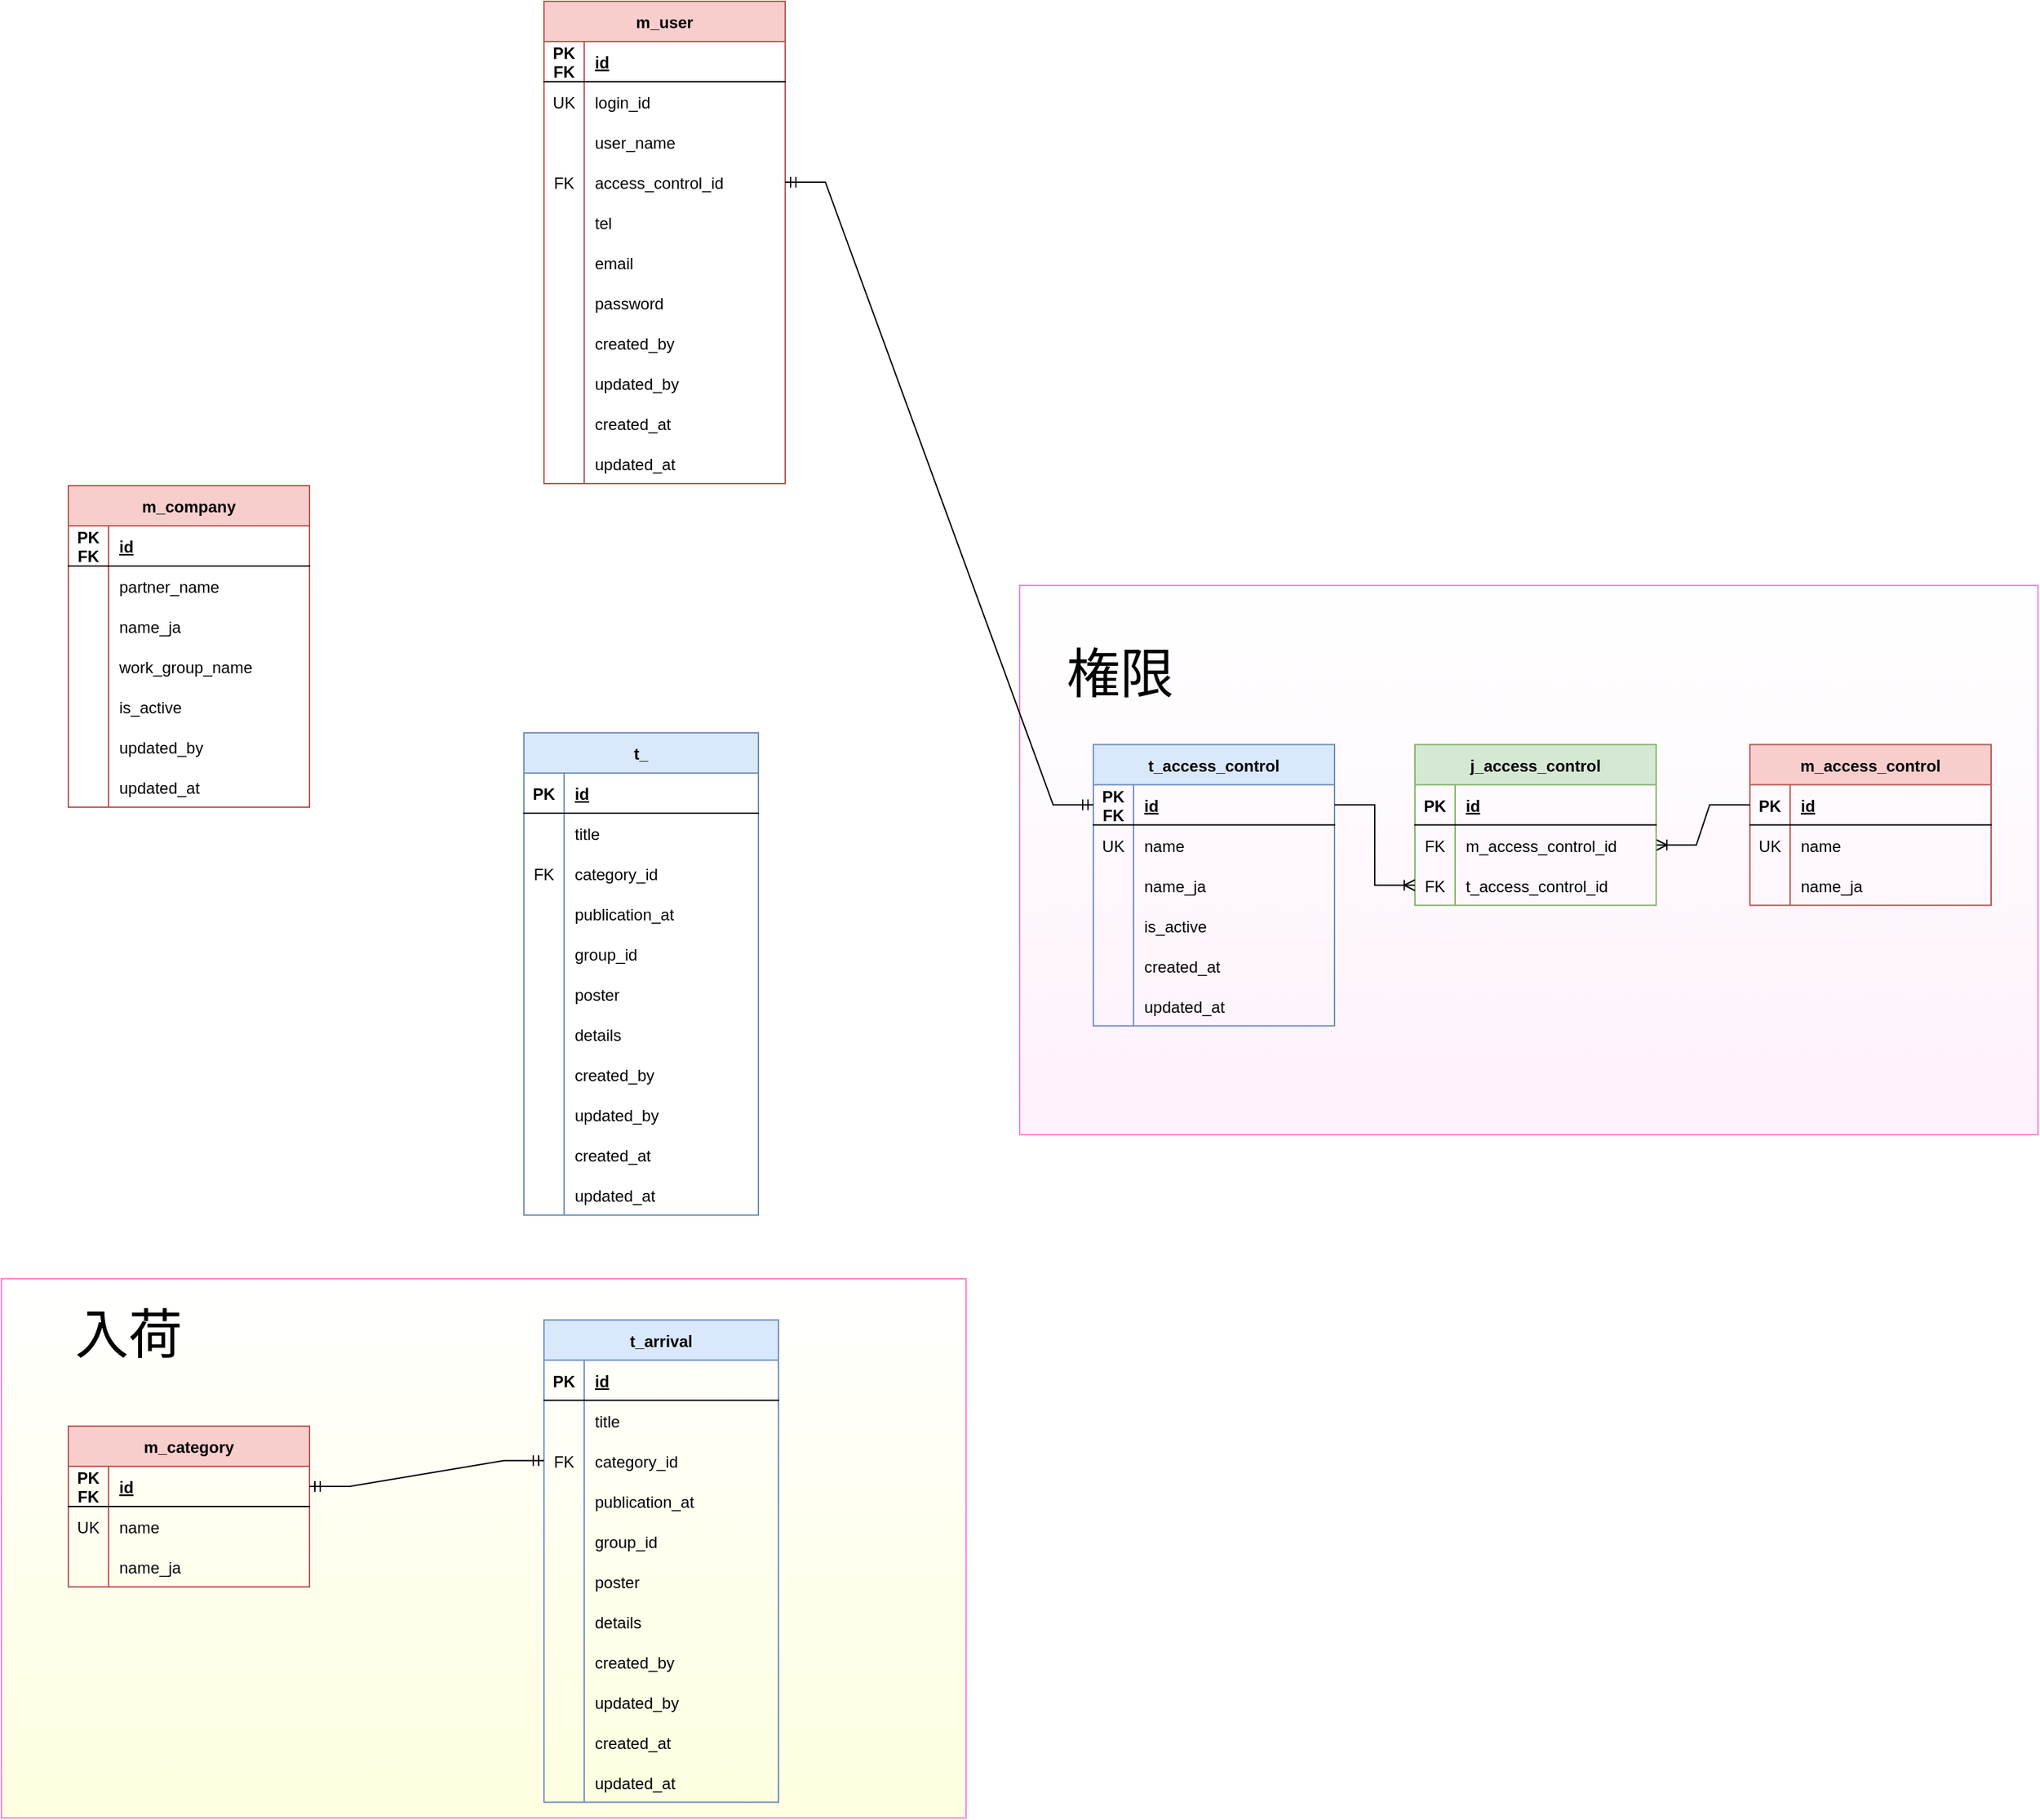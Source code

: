 <mxfile version="24.4.10" type="github">
  <diagram id="DmbX4Ikf10DII7HFsBY0" name="ページ1">
    <mxGraphModel dx="6318" dy="2325" grid="1" gridSize="10" guides="1" tooltips="1" connect="1" arrows="1" fold="1" page="1" pageScale="1" pageWidth="827" pageHeight="1169" math="0" shadow="0">
      <root>
        <mxCell id="0" />
        <mxCell id="1" parent="0" />
        <mxCell id="0TFX21Y5o42biyzRQNUw-3" value="" style="whiteSpace=wrap;html=1;fillColor=default;strokeColor=#ff80d0;gradientColor=#ffffe0;movable=1;resizable=1;rotatable=1;deletable=1;editable=1;locked=0;connectable=1;" vertex="1" parent="1">
          <mxGeometry x="-4080" y="-122.5" width="720" height="402.5" as="geometry" />
        </mxCell>
        <mxCell id="0TFX21Y5o42biyzRQNUw-5" value="" style="whiteSpace=wrap;html=1;fillColor=default;strokeColor=#ff80d0;gradientColor=#fef1fc;movable=1;resizable=1;rotatable=1;deletable=1;editable=1;locked=0;connectable=1;" vertex="1" parent="1">
          <mxGeometry x="-3320" y="-640" width="760" height="410" as="geometry" />
        </mxCell>
        <mxCell id="0TFX21Y5o42biyzRQNUw-6" value="m_user" style="shape=table;startSize=30;container=1;collapsible=1;childLayout=tableLayout;fixedRows=1;rowLines=0;fontStyle=1;align=center;resizeLast=1;fillColor=#f8cecc;strokeColor=#b85450;" vertex="1" parent="1">
          <mxGeometry x="-3675" y="-1076" width="180" height="360" as="geometry" />
        </mxCell>
        <mxCell id="0TFX21Y5o42biyzRQNUw-7" value="" style="shape=tableRow;horizontal=0;startSize=0;swimlaneHead=0;swimlaneBody=0;fillColor=none;collapsible=0;dropTarget=0;points=[[0,0.5],[1,0.5]];portConstraint=eastwest;top=0;left=0;right=0;bottom=1;" vertex="1" parent="0TFX21Y5o42biyzRQNUw-6">
          <mxGeometry y="30" width="180" height="30" as="geometry" />
        </mxCell>
        <mxCell id="0TFX21Y5o42biyzRQNUw-8" value="PK&#xa;FK" style="shape=partialRectangle;connectable=0;fillColor=none;top=0;left=0;bottom=0;right=0;fontStyle=1;overflow=hidden;" vertex="1" parent="0TFX21Y5o42biyzRQNUw-7">
          <mxGeometry width="30" height="30" as="geometry">
            <mxRectangle width="30" height="30" as="alternateBounds" />
          </mxGeometry>
        </mxCell>
        <mxCell id="0TFX21Y5o42biyzRQNUw-9" value="id" style="shape=partialRectangle;connectable=0;fillColor=none;top=0;left=0;bottom=0;right=0;align=left;spacingLeft=6;fontStyle=5;overflow=hidden;" vertex="1" parent="0TFX21Y5o42biyzRQNUw-7">
          <mxGeometry x="30" width="150" height="30" as="geometry">
            <mxRectangle width="150" height="30" as="alternateBounds" />
          </mxGeometry>
        </mxCell>
        <mxCell id="0TFX21Y5o42biyzRQNUw-10" value="" style="shape=tableRow;horizontal=0;startSize=0;swimlaneHead=0;swimlaneBody=0;fillColor=none;collapsible=0;dropTarget=0;points=[[0,0.5],[1,0.5]];portConstraint=eastwest;top=0;left=0;right=0;bottom=0;" vertex="1" parent="0TFX21Y5o42biyzRQNUw-6">
          <mxGeometry y="60" width="180" height="30" as="geometry" />
        </mxCell>
        <mxCell id="0TFX21Y5o42biyzRQNUw-11" value="UK" style="shape=partialRectangle;connectable=0;fillColor=none;top=0;left=0;bottom=0;right=0;editable=1;overflow=hidden;" vertex="1" parent="0TFX21Y5o42biyzRQNUw-10">
          <mxGeometry width="30" height="30" as="geometry">
            <mxRectangle width="30" height="30" as="alternateBounds" />
          </mxGeometry>
        </mxCell>
        <mxCell id="0TFX21Y5o42biyzRQNUw-12" value="login_id" style="shape=partialRectangle;connectable=0;fillColor=none;top=0;left=0;bottom=0;right=0;align=left;spacingLeft=6;overflow=hidden;" vertex="1" parent="0TFX21Y5o42biyzRQNUw-10">
          <mxGeometry x="30" width="150" height="30" as="geometry">
            <mxRectangle width="150" height="30" as="alternateBounds" />
          </mxGeometry>
        </mxCell>
        <mxCell id="0TFX21Y5o42biyzRQNUw-13" value="" style="shape=tableRow;horizontal=0;startSize=0;swimlaneHead=0;swimlaneBody=0;fillColor=none;collapsible=0;dropTarget=0;points=[[0,0.5],[1,0.5]];portConstraint=eastwest;top=0;left=0;right=0;bottom=0;" vertex="1" parent="0TFX21Y5o42biyzRQNUw-6">
          <mxGeometry y="90" width="180" height="30" as="geometry" />
        </mxCell>
        <mxCell id="0TFX21Y5o42biyzRQNUw-14" value="" style="shape=partialRectangle;connectable=0;fillColor=none;top=0;left=0;bottom=0;right=0;editable=1;overflow=hidden;" vertex="1" parent="0TFX21Y5o42biyzRQNUw-13">
          <mxGeometry width="30" height="30" as="geometry">
            <mxRectangle width="30" height="30" as="alternateBounds" />
          </mxGeometry>
        </mxCell>
        <mxCell id="0TFX21Y5o42biyzRQNUw-15" value="user_name" style="shape=partialRectangle;connectable=0;fillColor=none;top=0;left=0;bottom=0;right=0;align=left;spacingLeft=6;overflow=hidden;" vertex="1" parent="0TFX21Y5o42biyzRQNUw-13">
          <mxGeometry x="30" width="150" height="30" as="geometry">
            <mxRectangle width="150" height="30" as="alternateBounds" />
          </mxGeometry>
        </mxCell>
        <mxCell id="0TFX21Y5o42biyzRQNUw-31" style="shape=tableRow;horizontal=0;startSize=0;swimlaneHead=0;swimlaneBody=0;fillColor=none;collapsible=0;dropTarget=0;points=[[0,0.5],[1,0.5]];portConstraint=eastwest;top=0;left=0;right=0;bottom=0;" vertex="1" parent="0TFX21Y5o42biyzRQNUw-6">
          <mxGeometry y="120" width="180" height="30" as="geometry" />
        </mxCell>
        <mxCell id="0TFX21Y5o42biyzRQNUw-32" value="FK" style="shape=partialRectangle;connectable=0;fillColor=none;top=0;left=0;bottom=0;right=0;editable=1;overflow=hidden;" vertex="1" parent="0TFX21Y5o42biyzRQNUw-31">
          <mxGeometry width="30" height="30" as="geometry">
            <mxRectangle width="30" height="30" as="alternateBounds" />
          </mxGeometry>
        </mxCell>
        <mxCell id="0TFX21Y5o42biyzRQNUw-33" value="access_control_id" style="shape=partialRectangle;connectable=0;fillColor=none;top=0;left=0;bottom=0;right=0;align=left;spacingLeft=6;overflow=hidden;" vertex="1" parent="0TFX21Y5o42biyzRQNUw-31">
          <mxGeometry x="30" width="150" height="30" as="geometry">
            <mxRectangle width="150" height="30" as="alternateBounds" />
          </mxGeometry>
        </mxCell>
        <mxCell id="0TFX21Y5o42biyzRQNUw-40" style="shape=tableRow;horizontal=0;startSize=0;swimlaneHead=0;swimlaneBody=0;fillColor=none;collapsible=0;dropTarget=0;points=[[0,0.5],[1,0.5]];portConstraint=eastwest;top=0;left=0;right=0;bottom=0;" vertex="1" parent="0TFX21Y5o42biyzRQNUw-6">
          <mxGeometry y="150" width="180" height="30" as="geometry" />
        </mxCell>
        <mxCell id="0TFX21Y5o42biyzRQNUw-41" style="shape=partialRectangle;connectable=0;fillColor=none;top=0;left=0;bottom=0;right=0;editable=1;overflow=hidden;" vertex="1" parent="0TFX21Y5o42biyzRQNUw-40">
          <mxGeometry width="30" height="30" as="geometry">
            <mxRectangle width="30" height="30" as="alternateBounds" />
          </mxGeometry>
        </mxCell>
        <mxCell id="0TFX21Y5o42biyzRQNUw-42" value="tel" style="shape=partialRectangle;connectable=0;fillColor=none;top=0;left=0;bottom=0;right=0;align=left;spacingLeft=6;overflow=hidden;" vertex="1" parent="0TFX21Y5o42biyzRQNUw-40">
          <mxGeometry x="30" width="150" height="30" as="geometry">
            <mxRectangle width="150" height="30" as="alternateBounds" />
          </mxGeometry>
        </mxCell>
        <mxCell id="0TFX21Y5o42biyzRQNUw-43" style="shape=tableRow;horizontal=0;startSize=0;swimlaneHead=0;swimlaneBody=0;fillColor=none;collapsible=0;dropTarget=0;points=[[0,0.5],[1,0.5]];portConstraint=eastwest;top=0;left=0;right=0;bottom=0;" vertex="1" parent="0TFX21Y5o42biyzRQNUw-6">
          <mxGeometry y="180" width="180" height="30" as="geometry" />
        </mxCell>
        <mxCell id="0TFX21Y5o42biyzRQNUw-44" style="shape=partialRectangle;connectable=0;fillColor=none;top=0;left=0;bottom=0;right=0;editable=1;overflow=hidden;" vertex="1" parent="0TFX21Y5o42biyzRQNUw-43">
          <mxGeometry width="30" height="30" as="geometry">
            <mxRectangle width="30" height="30" as="alternateBounds" />
          </mxGeometry>
        </mxCell>
        <mxCell id="0TFX21Y5o42biyzRQNUw-45" value="email" style="shape=partialRectangle;connectable=0;fillColor=none;top=0;left=0;bottom=0;right=0;align=left;spacingLeft=6;overflow=hidden;" vertex="1" parent="0TFX21Y5o42biyzRQNUw-43">
          <mxGeometry x="30" width="150" height="30" as="geometry">
            <mxRectangle width="150" height="30" as="alternateBounds" />
          </mxGeometry>
        </mxCell>
        <mxCell id="0TFX21Y5o42biyzRQNUw-46" style="shape=tableRow;horizontal=0;startSize=0;swimlaneHead=0;swimlaneBody=0;fillColor=none;collapsible=0;dropTarget=0;points=[[0,0.5],[1,0.5]];portConstraint=eastwest;top=0;left=0;right=0;bottom=0;" vertex="1" parent="0TFX21Y5o42biyzRQNUw-6">
          <mxGeometry y="210" width="180" height="30" as="geometry" />
        </mxCell>
        <mxCell id="0TFX21Y5o42biyzRQNUw-47" style="shape=partialRectangle;connectable=0;fillColor=none;top=0;left=0;bottom=0;right=0;editable=1;overflow=hidden;" vertex="1" parent="0TFX21Y5o42biyzRQNUw-46">
          <mxGeometry width="30" height="30" as="geometry">
            <mxRectangle width="30" height="30" as="alternateBounds" />
          </mxGeometry>
        </mxCell>
        <mxCell id="0TFX21Y5o42biyzRQNUw-48" value="password" style="shape=partialRectangle;connectable=0;fillColor=none;top=0;left=0;bottom=0;right=0;align=left;spacingLeft=6;overflow=hidden;" vertex="1" parent="0TFX21Y5o42biyzRQNUw-46">
          <mxGeometry x="30" width="150" height="30" as="geometry">
            <mxRectangle width="150" height="30" as="alternateBounds" />
          </mxGeometry>
        </mxCell>
        <mxCell id="0TFX21Y5o42biyzRQNUw-61" style="shape=tableRow;horizontal=0;startSize=0;swimlaneHead=0;swimlaneBody=0;fillColor=none;collapsible=0;dropTarget=0;points=[[0,0.5],[1,0.5]];portConstraint=eastwest;top=0;left=0;right=0;bottom=0;" vertex="1" parent="0TFX21Y5o42biyzRQNUw-6">
          <mxGeometry y="240" width="180" height="30" as="geometry" />
        </mxCell>
        <mxCell id="0TFX21Y5o42biyzRQNUw-62" style="shape=partialRectangle;connectable=0;fillColor=none;top=0;left=0;bottom=0;right=0;editable=1;overflow=hidden;" vertex="1" parent="0TFX21Y5o42biyzRQNUw-61">
          <mxGeometry width="30" height="30" as="geometry">
            <mxRectangle width="30" height="30" as="alternateBounds" />
          </mxGeometry>
        </mxCell>
        <mxCell id="0TFX21Y5o42biyzRQNUw-63" value="created_by" style="shape=partialRectangle;connectable=0;fillColor=none;top=0;left=0;bottom=0;right=0;align=left;spacingLeft=6;overflow=hidden;" vertex="1" parent="0TFX21Y5o42biyzRQNUw-61">
          <mxGeometry x="30" width="150" height="30" as="geometry">
            <mxRectangle width="150" height="30" as="alternateBounds" />
          </mxGeometry>
        </mxCell>
        <mxCell id="0TFX21Y5o42biyzRQNUw-64" style="shape=tableRow;horizontal=0;startSize=0;swimlaneHead=0;swimlaneBody=0;fillColor=none;collapsible=0;dropTarget=0;points=[[0,0.5],[1,0.5]];portConstraint=eastwest;top=0;left=0;right=0;bottom=0;" vertex="1" parent="0TFX21Y5o42biyzRQNUw-6">
          <mxGeometry y="270" width="180" height="30" as="geometry" />
        </mxCell>
        <mxCell id="0TFX21Y5o42biyzRQNUw-65" style="shape=partialRectangle;connectable=0;fillColor=none;top=0;left=0;bottom=0;right=0;editable=1;overflow=hidden;" vertex="1" parent="0TFX21Y5o42biyzRQNUw-64">
          <mxGeometry width="30" height="30" as="geometry">
            <mxRectangle width="30" height="30" as="alternateBounds" />
          </mxGeometry>
        </mxCell>
        <mxCell id="0TFX21Y5o42biyzRQNUw-66" value="updated_by" style="shape=partialRectangle;connectable=0;fillColor=none;top=0;left=0;bottom=0;right=0;align=left;spacingLeft=6;overflow=hidden;" vertex="1" parent="0TFX21Y5o42biyzRQNUw-64">
          <mxGeometry x="30" width="150" height="30" as="geometry">
            <mxRectangle width="150" height="30" as="alternateBounds" />
          </mxGeometry>
        </mxCell>
        <mxCell id="0TFX21Y5o42biyzRQNUw-67" style="shape=tableRow;horizontal=0;startSize=0;swimlaneHead=0;swimlaneBody=0;fillColor=none;collapsible=0;dropTarget=0;points=[[0,0.5],[1,0.5]];portConstraint=eastwest;top=0;left=0;right=0;bottom=0;" vertex="1" parent="0TFX21Y5o42biyzRQNUw-6">
          <mxGeometry y="300" width="180" height="30" as="geometry" />
        </mxCell>
        <mxCell id="0TFX21Y5o42biyzRQNUw-68" style="shape=partialRectangle;connectable=0;fillColor=none;top=0;left=0;bottom=0;right=0;editable=1;overflow=hidden;" vertex="1" parent="0TFX21Y5o42biyzRQNUw-67">
          <mxGeometry width="30" height="30" as="geometry">
            <mxRectangle width="30" height="30" as="alternateBounds" />
          </mxGeometry>
        </mxCell>
        <mxCell id="0TFX21Y5o42biyzRQNUw-69" value="created_at" style="shape=partialRectangle;connectable=0;fillColor=none;top=0;left=0;bottom=0;right=0;align=left;spacingLeft=6;overflow=hidden;" vertex="1" parent="0TFX21Y5o42biyzRQNUw-67">
          <mxGeometry x="30" width="150" height="30" as="geometry">
            <mxRectangle width="150" height="30" as="alternateBounds" />
          </mxGeometry>
        </mxCell>
        <mxCell id="0TFX21Y5o42biyzRQNUw-70" style="shape=tableRow;horizontal=0;startSize=0;swimlaneHead=0;swimlaneBody=0;fillColor=none;collapsible=0;dropTarget=0;points=[[0,0.5],[1,0.5]];portConstraint=eastwest;top=0;left=0;right=0;bottom=0;" vertex="1" parent="0TFX21Y5o42biyzRQNUw-6">
          <mxGeometry y="330" width="180" height="30" as="geometry" />
        </mxCell>
        <mxCell id="0TFX21Y5o42biyzRQNUw-71" style="shape=partialRectangle;connectable=0;fillColor=none;top=0;left=0;bottom=0;right=0;editable=1;overflow=hidden;" vertex="1" parent="0TFX21Y5o42biyzRQNUw-70">
          <mxGeometry width="30" height="30" as="geometry">
            <mxRectangle width="30" height="30" as="alternateBounds" />
          </mxGeometry>
        </mxCell>
        <mxCell id="0TFX21Y5o42biyzRQNUw-72" value="updated_at" style="shape=partialRectangle;connectable=0;fillColor=none;top=0;left=0;bottom=0;right=0;align=left;spacingLeft=6;overflow=hidden;" vertex="1" parent="0TFX21Y5o42biyzRQNUw-70">
          <mxGeometry x="30" width="150" height="30" as="geometry">
            <mxRectangle width="150" height="30" as="alternateBounds" />
          </mxGeometry>
        </mxCell>
        <mxCell id="0TFX21Y5o42biyzRQNUw-98" value="m_company" style="shape=table;startSize=30;container=1;collapsible=1;childLayout=tableLayout;fixedRows=1;rowLines=0;fontStyle=1;align=center;resizeLast=1;fillColor=#f8cecc;strokeColor=#b85450;" vertex="1" parent="1">
          <mxGeometry x="-4030" y="-714.5" width="180" height="240" as="geometry" />
        </mxCell>
        <mxCell id="0TFX21Y5o42biyzRQNUw-99" value="" style="shape=tableRow;horizontal=0;startSize=0;swimlaneHead=0;swimlaneBody=0;fillColor=none;collapsible=0;dropTarget=0;points=[[0,0.5],[1,0.5]];portConstraint=eastwest;top=0;left=0;right=0;bottom=1;" vertex="1" parent="0TFX21Y5o42biyzRQNUw-98">
          <mxGeometry y="30" width="180" height="30" as="geometry" />
        </mxCell>
        <mxCell id="0TFX21Y5o42biyzRQNUw-100" value="PK&#xa;FK" style="shape=partialRectangle;connectable=0;fillColor=none;top=0;left=0;bottom=0;right=0;fontStyle=1;overflow=hidden;" vertex="1" parent="0TFX21Y5o42biyzRQNUw-99">
          <mxGeometry width="30" height="30" as="geometry">
            <mxRectangle width="30" height="30" as="alternateBounds" />
          </mxGeometry>
        </mxCell>
        <mxCell id="0TFX21Y5o42biyzRQNUw-101" value="id" style="shape=partialRectangle;connectable=0;fillColor=none;top=0;left=0;bottom=0;right=0;align=left;spacingLeft=6;fontStyle=5;overflow=hidden;" vertex="1" parent="0TFX21Y5o42biyzRQNUw-99">
          <mxGeometry x="30" width="150" height="30" as="geometry">
            <mxRectangle width="150" height="30" as="alternateBounds" />
          </mxGeometry>
        </mxCell>
        <mxCell id="0TFX21Y5o42biyzRQNUw-102" value="" style="shape=tableRow;horizontal=0;startSize=0;swimlaneHead=0;swimlaneBody=0;fillColor=none;collapsible=0;dropTarget=0;points=[[0,0.5],[1,0.5]];portConstraint=eastwest;top=0;left=0;right=0;bottom=0;" vertex="1" parent="0TFX21Y5o42biyzRQNUw-98">
          <mxGeometry y="60" width="180" height="30" as="geometry" />
        </mxCell>
        <mxCell id="0TFX21Y5o42biyzRQNUw-103" value="" style="shape=partialRectangle;connectable=0;fillColor=none;top=0;left=0;bottom=0;right=0;editable=1;overflow=hidden;" vertex="1" parent="0TFX21Y5o42biyzRQNUw-102">
          <mxGeometry width="30" height="30" as="geometry">
            <mxRectangle width="30" height="30" as="alternateBounds" />
          </mxGeometry>
        </mxCell>
        <mxCell id="0TFX21Y5o42biyzRQNUw-104" value="partner_name" style="shape=partialRectangle;connectable=0;fillColor=none;top=0;left=0;bottom=0;right=0;align=left;spacingLeft=6;overflow=hidden;" vertex="1" parent="0TFX21Y5o42biyzRQNUw-102">
          <mxGeometry x="30" width="150" height="30" as="geometry">
            <mxRectangle width="150" height="30" as="alternateBounds" />
          </mxGeometry>
        </mxCell>
        <mxCell id="0TFX21Y5o42biyzRQNUw-105" style="shape=tableRow;horizontal=0;startSize=0;swimlaneHead=0;swimlaneBody=0;fillColor=none;collapsible=0;dropTarget=0;points=[[0,0.5],[1,0.5]];portConstraint=eastwest;top=0;left=0;right=0;bottom=0;" vertex="1" parent="0TFX21Y5o42biyzRQNUw-98">
          <mxGeometry y="90" width="180" height="30" as="geometry" />
        </mxCell>
        <mxCell id="0TFX21Y5o42biyzRQNUw-106" style="shape=partialRectangle;connectable=0;fillColor=none;top=0;left=0;bottom=0;right=0;editable=1;overflow=hidden;" vertex="1" parent="0TFX21Y5o42biyzRQNUw-105">
          <mxGeometry width="30" height="30" as="geometry">
            <mxRectangle width="30" height="30" as="alternateBounds" />
          </mxGeometry>
        </mxCell>
        <mxCell id="0TFX21Y5o42biyzRQNUw-107" value="name_ja" style="shape=partialRectangle;connectable=0;fillColor=none;top=0;left=0;bottom=0;right=0;align=left;spacingLeft=6;overflow=hidden;" vertex="1" parent="0TFX21Y5o42biyzRQNUw-105">
          <mxGeometry x="30" width="150" height="30" as="geometry">
            <mxRectangle width="150" height="30" as="alternateBounds" />
          </mxGeometry>
        </mxCell>
        <mxCell id="0TFX21Y5o42biyzRQNUw-108" style="shape=tableRow;horizontal=0;startSize=0;swimlaneHead=0;swimlaneBody=0;fillColor=none;collapsible=0;dropTarget=0;points=[[0,0.5],[1,0.5]];portConstraint=eastwest;top=0;left=0;right=0;bottom=0;" vertex="1" parent="0TFX21Y5o42biyzRQNUw-98">
          <mxGeometry y="120" width="180" height="30" as="geometry" />
        </mxCell>
        <mxCell id="0TFX21Y5o42biyzRQNUw-109" style="shape=partialRectangle;connectable=0;fillColor=none;top=0;left=0;bottom=0;right=0;editable=1;overflow=hidden;" vertex="1" parent="0TFX21Y5o42biyzRQNUw-108">
          <mxGeometry width="30" height="30" as="geometry">
            <mxRectangle width="30" height="30" as="alternateBounds" />
          </mxGeometry>
        </mxCell>
        <mxCell id="0TFX21Y5o42biyzRQNUw-110" value="work_group_name" style="shape=partialRectangle;connectable=0;fillColor=none;top=0;left=0;bottom=0;right=0;align=left;spacingLeft=6;overflow=hidden;" vertex="1" parent="0TFX21Y5o42biyzRQNUw-108">
          <mxGeometry x="30" width="150" height="30" as="geometry">
            <mxRectangle width="150" height="30" as="alternateBounds" />
          </mxGeometry>
        </mxCell>
        <mxCell id="0TFX21Y5o42biyzRQNUw-111" style="shape=tableRow;horizontal=0;startSize=0;swimlaneHead=0;swimlaneBody=0;fillColor=none;collapsible=0;dropTarget=0;points=[[0,0.5],[1,0.5]];portConstraint=eastwest;top=0;left=0;right=0;bottom=0;" vertex="1" parent="0TFX21Y5o42biyzRQNUw-98">
          <mxGeometry y="150" width="180" height="30" as="geometry" />
        </mxCell>
        <mxCell id="0TFX21Y5o42biyzRQNUw-112" style="shape=partialRectangle;connectable=0;fillColor=none;top=0;left=0;bottom=0;right=0;editable=1;overflow=hidden;" vertex="1" parent="0TFX21Y5o42biyzRQNUw-111">
          <mxGeometry width="30" height="30" as="geometry">
            <mxRectangle width="30" height="30" as="alternateBounds" />
          </mxGeometry>
        </mxCell>
        <mxCell id="0TFX21Y5o42biyzRQNUw-113" value="is_active" style="shape=partialRectangle;connectable=0;fillColor=none;top=0;left=0;bottom=0;right=0;align=left;spacingLeft=6;overflow=hidden;" vertex="1" parent="0TFX21Y5o42biyzRQNUw-111">
          <mxGeometry x="30" width="150" height="30" as="geometry">
            <mxRectangle width="150" height="30" as="alternateBounds" />
          </mxGeometry>
        </mxCell>
        <mxCell id="0TFX21Y5o42biyzRQNUw-114" style="shape=tableRow;horizontal=0;startSize=0;swimlaneHead=0;swimlaneBody=0;fillColor=none;collapsible=0;dropTarget=0;points=[[0,0.5],[1,0.5]];portConstraint=eastwest;top=0;left=0;right=0;bottom=0;" vertex="1" parent="0TFX21Y5o42biyzRQNUw-98">
          <mxGeometry y="180" width="180" height="30" as="geometry" />
        </mxCell>
        <mxCell id="0TFX21Y5o42biyzRQNUw-115" style="shape=partialRectangle;connectable=0;fillColor=none;top=0;left=0;bottom=0;right=0;editable=1;overflow=hidden;" vertex="1" parent="0TFX21Y5o42biyzRQNUw-114">
          <mxGeometry width="30" height="30" as="geometry">
            <mxRectangle width="30" height="30" as="alternateBounds" />
          </mxGeometry>
        </mxCell>
        <mxCell id="0TFX21Y5o42biyzRQNUw-116" value="updated_by" style="shape=partialRectangle;connectable=0;fillColor=none;top=0;left=0;bottom=0;right=0;align=left;spacingLeft=6;overflow=hidden;" vertex="1" parent="0TFX21Y5o42biyzRQNUw-114">
          <mxGeometry x="30" width="150" height="30" as="geometry">
            <mxRectangle width="150" height="30" as="alternateBounds" />
          </mxGeometry>
        </mxCell>
        <mxCell id="0TFX21Y5o42biyzRQNUw-117" style="shape=tableRow;horizontal=0;startSize=0;swimlaneHead=0;swimlaneBody=0;fillColor=none;collapsible=0;dropTarget=0;points=[[0,0.5],[1,0.5]];portConstraint=eastwest;top=0;left=0;right=0;bottom=0;" vertex="1" parent="0TFX21Y5o42biyzRQNUw-98">
          <mxGeometry y="210" width="180" height="30" as="geometry" />
        </mxCell>
        <mxCell id="0TFX21Y5o42biyzRQNUw-118" style="shape=partialRectangle;connectable=0;fillColor=none;top=0;left=0;bottom=0;right=0;editable=1;overflow=hidden;" vertex="1" parent="0TFX21Y5o42biyzRQNUw-117">
          <mxGeometry width="30" height="30" as="geometry">
            <mxRectangle width="30" height="30" as="alternateBounds" />
          </mxGeometry>
        </mxCell>
        <mxCell id="0TFX21Y5o42biyzRQNUw-119" value="updated_at" style="shape=partialRectangle;connectable=0;fillColor=none;top=0;left=0;bottom=0;right=0;align=left;spacingLeft=6;overflow=hidden;" vertex="1" parent="0TFX21Y5o42biyzRQNUw-117">
          <mxGeometry x="30" width="150" height="30" as="geometry">
            <mxRectangle width="150" height="30" as="alternateBounds" />
          </mxGeometry>
        </mxCell>
        <mxCell id="0TFX21Y5o42biyzRQNUw-132" value="m_access_control" style="shape=table;startSize=30;container=1;collapsible=1;childLayout=tableLayout;fixedRows=1;rowLines=0;fontStyle=1;align=center;resizeLast=1;fillColor=#f8cecc;strokeColor=#b85450;" vertex="1" parent="1">
          <mxGeometry x="-2775" y="-521.25" width="180" height="120" as="geometry" />
        </mxCell>
        <mxCell id="0TFX21Y5o42biyzRQNUw-133" value="" style="shape=tableRow;horizontal=0;startSize=0;swimlaneHead=0;swimlaneBody=0;fillColor=none;collapsible=0;dropTarget=0;points=[[0,0.5],[1,0.5]];portConstraint=eastwest;top=0;left=0;right=0;bottom=1;" vertex="1" parent="0TFX21Y5o42biyzRQNUw-132">
          <mxGeometry y="30" width="180" height="30" as="geometry" />
        </mxCell>
        <mxCell id="0TFX21Y5o42biyzRQNUw-134" value="PK" style="shape=partialRectangle;connectable=0;fillColor=none;top=0;left=0;bottom=0;right=0;fontStyle=1;overflow=hidden;" vertex="1" parent="0TFX21Y5o42biyzRQNUw-133">
          <mxGeometry width="30" height="30" as="geometry">
            <mxRectangle width="30" height="30" as="alternateBounds" />
          </mxGeometry>
        </mxCell>
        <mxCell id="0TFX21Y5o42biyzRQNUw-135" value="id" style="shape=partialRectangle;connectable=0;fillColor=none;top=0;left=0;bottom=0;right=0;align=left;spacingLeft=6;fontStyle=5;overflow=hidden;" vertex="1" parent="0TFX21Y5o42biyzRQNUw-133">
          <mxGeometry x="30" width="150" height="30" as="geometry">
            <mxRectangle width="150" height="30" as="alternateBounds" />
          </mxGeometry>
        </mxCell>
        <mxCell id="0TFX21Y5o42biyzRQNUw-136" value="" style="shape=tableRow;horizontal=0;startSize=0;swimlaneHead=0;swimlaneBody=0;fillColor=none;collapsible=0;dropTarget=0;points=[[0,0.5],[1,0.5]];portConstraint=eastwest;top=0;left=0;right=0;bottom=0;" vertex="1" parent="0TFX21Y5o42biyzRQNUw-132">
          <mxGeometry y="60" width="180" height="30" as="geometry" />
        </mxCell>
        <mxCell id="0TFX21Y5o42biyzRQNUw-137" value="UK" style="shape=partialRectangle;connectable=0;fillColor=none;top=0;left=0;bottom=0;right=0;editable=1;overflow=hidden;" vertex="1" parent="0TFX21Y5o42biyzRQNUw-136">
          <mxGeometry width="30" height="30" as="geometry">
            <mxRectangle width="30" height="30" as="alternateBounds" />
          </mxGeometry>
        </mxCell>
        <mxCell id="0TFX21Y5o42biyzRQNUw-138" value="name" style="shape=partialRectangle;connectable=0;fillColor=none;top=0;left=0;bottom=0;right=0;align=left;spacingLeft=6;overflow=hidden;" vertex="1" parent="0TFX21Y5o42biyzRQNUw-136">
          <mxGeometry x="30" width="150" height="30" as="geometry">
            <mxRectangle width="150" height="30" as="alternateBounds" />
          </mxGeometry>
        </mxCell>
        <mxCell id="0TFX21Y5o42biyzRQNUw-139" value="" style="shape=tableRow;horizontal=0;startSize=0;swimlaneHead=0;swimlaneBody=0;fillColor=none;collapsible=0;dropTarget=0;points=[[0,0.5],[1,0.5]];portConstraint=eastwest;top=0;left=0;right=0;bottom=0;" vertex="1" parent="0TFX21Y5o42biyzRQNUw-132">
          <mxGeometry y="90" width="180" height="30" as="geometry" />
        </mxCell>
        <mxCell id="0TFX21Y5o42biyzRQNUw-140" value="" style="shape=partialRectangle;connectable=0;fillColor=none;top=0;left=0;bottom=0;right=0;editable=1;overflow=hidden;" vertex="1" parent="0TFX21Y5o42biyzRQNUw-139">
          <mxGeometry width="30" height="30" as="geometry">
            <mxRectangle width="30" height="30" as="alternateBounds" />
          </mxGeometry>
        </mxCell>
        <mxCell id="0TFX21Y5o42biyzRQNUw-141" value="name_ja" style="shape=partialRectangle;connectable=0;fillColor=none;top=0;left=0;bottom=0;right=0;align=left;spacingLeft=6;overflow=hidden;" vertex="1" parent="0TFX21Y5o42biyzRQNUw-139">
          <mxGeometry x="30" width="150" height="30" as="geometry">
            <mxRectangle width="150" height="30" as="alternateBounds" />
          </mxGeometry>
        </mxCell>
        <mxCell id="0TFX21Y5o42biyzRQNUw-152" value="t_access_control" style="shape=table;startSize=30;container=1;collapsible=1;childLayout=tableLayout;fixedRows=1;rowLines=0;fontStyle=1;align=center;resizeLast=1;fillColor=#dae8fc;strokeColor=#6c8ebf;" vertex="1" parent="1">
          <mxGeometry x="-3265" y="-521.25" width="180" height="210" as="geometry" />
        </mxCell>
        <mxCell id="0TFX21Y5o42biyzRQNUw-153" value="" style="shape=tableRow;horizontal=0;startSize=0;swimlaneHead=0;swimlaneBody=0;fillColor=none;collapsible=0;dropTarget=0;points=[[0,0.5],[1,0.5]];portConstraint=eastwest;top=0;left=0;right=0;bottom=1;" vertex="1" parent="0TFX21Y5o42biyzRQNUw-152">
          <mxGeometry y="30" width="180" height="30" as="geometry" />
        </mxCell>
        <mxCell id="0TFX21Y5o42biyzRQNUw-154" value="PK&#xa;FK" style="shape=partialRectangle;connectable=0;fillColor=none;top=0;left=0;bottom=0;right=0;fontStyle=1;overflow=hidden;" vertex="1" parent="0TFX21Y5o42biyzRQNUw-153">
          <mxGeometry width="30" height="30" as="geometry">
            <mxRectangle width="30" height="30" as="alternateBounds" />
          </mxGeometry>
        </mxCell>
        <mxCell id="0TFX21Y5o42biyzRQNUw-155" value="id" style="shape=partialRectangle;connectable=0;fillColor=none;top=0;left=0;bottom=0;right=0;align=left;spacingLeft=6;fontStyle=5;overflow=hidden;" vertex="1" parent="0TFX21Y5o42biyzRQNUw-153">
          <mxGeometry x="30" width="150" height="30" as="geometry">
            <mxRectangle width="150" height="30" as="alternateBounds" />
          </mxGeometry>
        </mxCell>
        <mxCell id="0TFX21Y5o42biyzRQNUw-156" value="" style="shape=tableRow;horizontal=0;startSize=0;swimlaneHead=0;swimlaneBody=0;fillColor=none;collapsible=0;dropTarget=0;points=[[0,0.5],[1,0.5]];portConstraint=eastwest;top=0;left=0;right=0;bottom=0;" vertex="1" parent="0TFX21Y5o42biyzRQNUw-152">
          <mxGeometry y="60" width="180" height="30" as="geometry" />
        </mxCell>
        <mxCell id="0TFX21Y5o42biyzRQNUw-157" value="UK" style="shape=partialRectangle;connectable=0;fillColor=none;top=0;left=0;bottom=0;right=0;editable=1;overflow=hidden;" vertex="1" parent="0TFX21Y5o42biyzRQNUw-156">
          <mxGeometry width="30" height="30" as="geometry">
            <mxRectangle width="30" height="30" as="alternateBounds" />
          </mxGeometry>
        </mxCell>
        <mxCell id="0TFX21Y5o42biyzRQNUw-158" value="name" style="shape=partialRectangle;connectable=0;fillColor=none;top=0;left=0;bottom=0;right=0;align=left;spacingLeft=6;overflow=hidden;" vertex="1" parent="0TFX21Y5o42biyzRQNUw-156">
          <mxGeometry x="30" width="150" height="30" as="geometry">
            <mxRectangle width="150" height="30" as="alternateBounds" />
          </mxGeometry>
        </mxCell>
        <mxCell id="0TFX21Y5o42biyzRQNUw-159" style="shape=tableRow;horizontal=0;startSize=0;swimlaneHead=0;swimlaneBody=0;fillColor=none;collapsible=0;dropTarget=0;points=[[0,0.5],[1,0.5]];portConstraint=eastwest;top=0;left=0;right=0;bottom=0;" vertex="1" parent="0TFX21Y5o42biyzRQNUw-152">
          <mxGeometry y="90" width="180" height="30" as="geometry" />
        </mxCell>
        <mxCell id="0TFX21Y5o42biyzRQNUw-160" style="shape=partialRectangle;connectable=0;fillColor=none;top=0;left=0;bottom=0;right=0;editable=1;overflow=hidden;" vertex="1" parent="0TFX21Y5o42biyzRQNUw-159">
          <mxGeometry width="30" height="30" as="geometry">
            <mxRectangle width="30" height="30" as="alternateBounds" />
          </mxGeometry>
        </mxCell>
        <mxCell id="0TFX21Y5o42biyzRQNUw-161" value="name_ja" style="shape=partialRectangle;connectable=0;fillColor=none;top=0;left=0;bottom=0;right=0;align=left;spacingLeft=6;overflow=hidden;" vertex="1" parent="0TFX21Y5o42biyzRQNUw-159">
          <mxGeometry x="30" width="150" height="30" as="geometry">
            <mxRectangle width="150" height="30" as="alternateBounds" />
          </mxGeometry>
        </mxCell>
        <mxCell id="0TFX21Y5o42biyzRQNUw-162" style="shape=tableRow;horizontal=0;startSize=0;swimlaneHead=0;swimlaneBody=0;fillColor=none;collapsible=0;dropTarget=0;points=[[0,0.5],[1,0.5]];portConstraint=eastwest;top=0;left=0;right=0;bottom=0;" vertex="1" parent="0TFX21Y5o42biyzRQNUw-152">
          <mxGeometry y="120" width="180" height="30" as="geometry" />
        </mxCell>
        <mxCell id="0TFX21Y5o42biyzRQNUw-163" style="shape=partialRectangle;connectable=0;fillColor=none;top=0;left=0;bottom=0;right=0;editable=1;overflow=hidden;" vertex="1" parent="0TFX21Y5o42biyzRQNUw-162">
          <mxGeometry width="30" height="30" as="geometry">
            <mxRectangle width="30" height="30" as="alternateBounds" />
          </mxGeometry>
        </mxCell>
        <mxCell id="0TFX21Y5o42biyzRQNUw-164" value="is_active" style="shape=partialRectangle;connectable=0;fillColor=none;top=0;left=0;bottom=0;right=0;align=left;spacingLeft=6;overflow=hidden;" vertex="1" parent="0TFX21Y5o42biyzRQNUw-162">
          <mxGeometry x="30" width="150" height="30" as="geometry">
            <mxRectangle width="150" height="30" as="alternateBounds" />
          </mxGeometry>
        </mxCell>
        <mxCell id="0TFX21Y5o42biyzRQNUw-165" style="shape=tableRow;horizontal=0;startSize=0;swimlaneHead=0;swimlaneBody=0;fillColor=none;collapsible=0;dropTarget=0;points=[[0,0.5],[1,0.5]];portConstraint=eastwest;top=0;left=0;right=0;bottom=0;" vertex="1" parent="0TFX21Y5o42biyzRQNUw-152">
          <mxGeometry y="150" width="180" height="30" as="geometry" />
        </mxCell>
        <mxCell id="0TFX21Y5o42biyzRQNUw-166" style="shape=partialRectangle;connectable=0;fillColor=none;top=0;left=0;bottom=0;right=0;editable=1;overflow=hidden;" vertex="1" parent="0TFX21Y5o42biyzRQNUw-165">
          <mxGeometry width="30" height="30" as="geometry">
            <mxRectangle width="30" height="30" as="alternateBounds" />
          </mxGeometry>
        </mxCell>
        <mxCell id="0TFX21Y5o42biyzRQNUw-167" value="created_at" style="shape=partialRectangle;connectable=0;fillColor=none;top=0;left=0;bottom=0;right=0;align=left;spacingLeft=6;overflow=hidden;" vertex="1" parent="0TFX21Y5o42biyzRQNUw-165">
          <mxGeometry x="30" width="150" height="30" as="geometry">
            <mxRectangle width="150" height="30" as="alternateBounds" />
          </mxGeometry>
        </mxCell>
        <mxCell id="0TFX21Y5o42biyzRQNUw-168" style="shape=tableRow;horizontal=0;startSize=0;swimlaneHead=0;swimlaneBody=0;fillColor=none;collapsible=0;dropTarget=0;points=[[0,0.5],[1,0.5]];portConstraint=eastwest;top=0;left=0;right=0;bottom=0;" vertex="1" parent="0TFX21Y5o42biyzRQNUw-152">
          <mxGeometry y="180" width="180" height="30" as="geometry" />
        </mxCell>
        <mxCell id="0TFX21Y5o42biyzRQNUw-169" style="shape=partialRectangle;connectable=0;fillColor=none;top=0;left=0;bottom=0;right=0;editable=1;overflow=hidden;" vertex="1" parent="0TFX21Y5o42biyzRQNUw-168">
          <mxGeometry width="30" height="30" as="geometry">
            <mxRectangle width="30" height="30" as="alternateBounds" />
          </mxGeometry>
        </mxCell>
        <mxCell id="0TFX21Y5o42biyzRQNUw-170" value="updated_at" style="shape=partialRectangle;connectable=0;fillColor=none;top=0;left=0;bottom=0;right=0;align=left;spacingLeft=6;overflow=hidden;" vertex="1" parent="0TFX21Y5o42biyzRQNUw-168">
          <mxGeometry x="30" width="150" height="30" as="geometry">
            <mxRectangle width="150" height="30" as="alternateBounds" />
          </mxGeometry>
        </mxCell>
        <mxCell id="0TFX21Y5o42biyzRQNUw-190" value="" style="edgeStyle=entityRelationEdgeStyle;fontSize=12;html=1;endArrow=ERoneToMany;rounded=0;" edge="1" parent="1" source="0TFX21Y5o42biyzRQNUw-133" target="0TFX21Y5o42biyzRQNUw-197">
          <mxGeometry width="100" height="100" relative="1" as="geometry">
            <mxPoint x="-2361" y="-393.25" as="sourcePoint" />
            <mxPoint x="-2215" y="-233.25" as="targetPoint" />
          </mxGeometry>
        </mxCell>
        <mxCell id="0TFX21Y5o42biyzRQNUw-191" value="" style="edgeStyle=entityRelationEdgeStyle;fontSize=12;html=1;endArrow=ERmandOne;startArrow=ERmandOne;rounded=0;entryX=0;entryY=0.5;entryDx=0;entryDy=0;" edge="1" parent="1" source="0TFX21Y5o42biyzRQNUw-31" target="0TFX21Y5o42biyzRQNUw-153">
          <mxGeometry width="100" height="100" relative="1" as="geometry">
            <mxPoint x="250" y="870" as="sourcePoint" />
            <mxPoint x="-276" y="695" as="targetPoint" />
          </mxGeometry>
        </mxCell>
        <mxCell id="0TFX21Y5o42biyzRQNUw-193" value="j_access_control" style="shape=table;startSize=30;container=1;collapsible=1;childLayout=tableLayout;fixedRows=1;rowLines=0;fontStyle=1;align=center;resizeLast=1;fillColor=#d5e8d4;strokeColor=#82b366;" vertex="1" parent="1">
          <mxGeometry x="-3025" y="-521.25" width="180" height="120" as="geometry" />
        </mxCell>
        <mxCell id="0TFX21Y5o42biyzRQNUw-194" value="" style="shape=tableRow;horizontal=0;startSize=0;swimlaneHead=0;swimlaneBody=0;fillColor=none;collapsible=0;dropTarget=0;points=[[0,0.5],[1,0.5]];portConstraint=eastwest;top=0;left=0;right=0;bottom=1;" vertex="1" parent="0TFX21Y5o42biyzRQNUw-193">
          <mxGeometry y="30" width="180" height="30" as="geometry" />
        </mxCell>
        <mxCell id="0TFX21Y5o42biyzRQNUw-195" value="PK" style="shape=partialRectangle;connectable=0;fillColor=none;top=0;left=0;bottom=0;right=0;fontStyle=1;overflow=hidden;" vertex="1" parent="0TFX21Y5o42biyzRQNUw-194">
          <mxGeometry width="30" height="30" as="geometry">
            <mxRectangle width="30" height="30" as="alternateBounds" />
          </mxGeometry>
        </mxCell>
        <mxCell id="0TFX21Y5o42biyzRQNUw-196" value="id" style="shape=partialRectangle;connectable=0;fillColor=none;top=0;left=0;bottom=0;right=0;align=left;spacingLeft=6;fontStyle=5;overflow=hidden;" vertex="1" parent="0TFX21Y5o42biyzRQNUw-194">
          <mxGeometry x="30" width="150" height="30" as="geometry">
            <mxRectangle width="150" height="30" as="alternateBounds" />
          </mxGeometry>
        </mxCell>
        <mxCell id="0TFX21Y5o42biyzRQNUw-197" value="" style="shape=tableRow;horizontal=0;startSize=0;swimlaneHead=0;swimlaneBody=0;fillColor=none;collapsible=0;dropTarget=0;points=[[0,0.5],[1,0.5]];portConstraint=eastwest;top=0;left=0;right=0;bottom=0;" vertex="1" parent="0TFX21Y5o42biyzRQNUw-193">
          <mxGeometry y="60" width="180" height="30" as="geometry" />
        </mxCell>
        <mxCell id="0TFX21Y5o42biyzRQNUw-198" value="FK" style="shape=partialRectangle;connectable=0;fillColor=none;top=0;left=0;bottom=0;right=0;editable=1;overflow=hidden;" vertex="1" parent="0TFX21Y5o42biyzRQNUw-197">
          <mxGeometry width="30" height="30" as="geometry">
            <mxRectangle width="30" height="30" as="alternateBounds" />
          </mxGeometry>
        </mxCell>
        <mxCell id="0TFX21Y5o42biyzRQNUw-199" value="m_access_control_id" style="shape=partialRectangle;connectable=0;fillColor=none;top=0;left=0;bottom=0;right=0;align=left;spacingLeft=6;overflow=hidden;" vertex="1" parent="0TFX21Y5o42biyzRQNUw-197">
          <mxGeometry x="30" width="150" height="30" as="geometry">
            <mxRectangle width="150" height="30" as="alternateBounds" />
          </mxGeometry>
        </mxCell>
        <mxCell id="0TFX21Y5o42biyzRQNUw-200" value="" style="shape=tableRow;horizontal=0;startSize=0;swimlaneHead=0;swimlaneBody=0;fillColor=none;collapsible=0;dropTarget=0;points=[[0,0.5],[1,0.5]];portConstraint=eastwest;top=0;left=0;right=0;bottom=0;" vertex="1" parent="0TFX21Y5o42biyzRQNUw-193">
          <mxGeometry y="90" width="180" height="30" as="geometry" />
        </mxCell>
        <mxCell id="0TFX21Y5o42biyzRQNUw-201" value="FK" style="shape=partialRectangle;connectable=0;fillColor=none;top=0;left=0;bottom=0;right=0;editable=1;overflow=hidden;" vertex="1" parent="0TFX21Y5o42biyzRQNUw-200">
          <mxGeometry width="30" height="30" as="geometry">
            <mxRectangle width="30" height="30" as="alternateBounds" />
          </mxGeometry>
        </mxCell>
        <mxCell id="0TFX21Y5o42biyzRQNUw-202" value="t_access_control_id" style="shape=partialRectangle;connectable=0;fillColor=none;top=0;left=0;bottom=0;right=0;align=left;spacingLeft=6;overflow=hidden;" vertex="1" parent="0TFX21Y5o42biyzRQNUw-200">
          <mxGeometry x="30" width="150" height="30" as="geometry">
            <mxRectangle width="150" height="30" as="alternateBounds" />
          </mxGeometry>
        </mxCell>
        <mxCell id="0TFX21Y5o42biyzRQNUw-203" value="" style="edgeStyle=entityRelationEdgeStyle;fontSize=12;html=1;endArrow=ERoneToMany;rounded=0;exitX=1;exitY=0.5;exitDx=0;exitDy=0;" edge="1" parent="1" source="0TFX21Y5o42biyzRQNUw-153" target="0TFX21Y5o42biyzRQNUw-200">
          <mxGeometry width="100" height="100" relative="1" as="geometry">
            <mxPoint x="-1938" y="-377.25" as="sourcePoint" />
            <mxPoint x="-2185" y="-387.25" as="targetPoint" />
          </mxGeometry>
        </mxCell>
        <mxCell id="0TFX21Y5o42biyzRQNUw-237" value="t_arrival" style="shape=table;startSize=30;container=1;collapsible=1;childLayout=tableLayout;fixedRows=1;rowLines=0;fontStyle=1;align=center;resizeLast=1;fillColor=#dae8fc;strokeColor=#6c8ebf;" vertex="1" parent="1">
          <mxGeometry x="-3675" y="-91.75" width="175" height="360" as="geometry" />
        </mxCell>
        <mxCell id="0TFX21Y5o42biyzRQNUw-238" value="" style="shape=tableRow;horizontal=0;startSize=0;swimlaneHead=0;swimlaneBody=0;fillColor=none;collapsible=0;dropTarget=0;points=[[0,0.5],[1,0.5]];portConstraint=eastwest;top=0;left=0;right=0;bottom=1;" vertex="1" parent="0TFX21Y5o42biyzRQNUw-237">
          <mxGeometry y="30" width="175" height="30" as="geometry" />
        </mxCell>
        <mxCell id="0TFX21Y5o42biyzRQNUw-239" value="PK" style="shape=partialRectangle;connectable=0;fillColor=none;top=0;left=0;bottom=0;right=0;fontStyle=1;overflow=hidden;" vertex="1" parent="0TFX21Y5o42biyzRQNUw-238">
          <mxGeometry width="30" height="30" as="geometry">
            <mxRectangle width="30" height="30" as="alternateBounds" />
          </mxGeometry>
        </mxCell>
        <mxCell id="0TFX21Y5o42biyzRQNUw-240" value="id" style="shape=partialRectangle;connectable=0;fillColor=none;top=0;left=0;bottom=0;right=0;align=left;spacingLeft=6;fontStyle=5;overflow=hidden;" vertex="1" parent="0TFX21Y5o42biyzRQNUw-238">
          <mxGeometry x="30" width="145" height="30" as="geometry">
            <mxRectangle width="145" height="30" as="alternateBounds" />
          </mxGeometry>
        </mxCell>
        <mxCell id="0TFX21Y5o42biyzRQNUw-241" style="shape=tableRow;horizontal=0;startSize=0;swimlaneHead=0;swimlaneBody=0;fillColor=none;collapsible=0;dropTarget=0;points=[[0,0.5],[1,0.5]];portConstraint=eastwest;top=0;left=0;right=0;bottom=0;" vertex="1" parent="0TFX21Y5o42biyzRQNUw-237">
          <mxGeometry y="60" width="175" height="30" as="geometry" />
        </mxCell>
        <mxCell id="0TFX21Y5o42biyzRQNUw-242" style="shape=partialRectangle;connectable=0;fillColor=none;top=0;left=0;bottom=0;right=0;editable=1;overflow=hidden;" vertex="1" parent="0TFX21Y5o42biyzRQNUw-241">
          <mxGeometry width="30" height="30" as="geometry">
            <mxRectangle width="30" height="30" as="alternateBounds" />
          </mxGeometry>
        </mxCell>
        <mxCell id="0TFX21Y5o42biyzRQNUw-243" value="title" style="shape=partialRectangle;connectable=0;fillColor=none;top=0;left=0;bottom=0;right=0;align=left;spacingLeft=6;overflow=hidden;" vertex="1" parent="0TFX21Y5o42biyzRQNUw-241">
          <mxGeometry x="30" width="145" height="30" as="geometry">
            <mxRectangle width="145" height="30" as="alternateBounds" />
          </mxGeometry>
        </mxCell>
        <mxCell id="0TFX21Y5o42biyzRQNUw-244" value="" style="shape=tableRow;horizontal=0;startSize=0;swimlaneHead=0;swimlaneBody=0;fillColor=none;collapsible=0;dropTarget=0;points=[[0,0.5],[1,0.5]];portConstraint=eastwest;top=0;left=0;right=0;bottom=0;" vertex="1" parent="0TFX21Y5o42biyzRQNUw-237">
          <mxGeometry y="90" width="175" height="30" as="geometry" />
        </mxCell>
        <mxCell id="0TFX21Y5o42biyzRQNUw-245" value="FK" style="shape=partialRectangle;connectable=0;fillColor=none;top=0;left=0;bottom=0;right=0;editable=1;overflow=hidden;" vertex="1" parent="0TFX21Y5o42biyzRQNUw-244">
          <mxGeometry width="30" height="30" as="geometry">
            <mxRectangle width="30" height="30" as="alternateBounds" />
          </mxGeometry>
        </mxCell>
        <mxCell id="0TFX21Y5o42biyzRQNUw-246" value="category_id" style="shape=partialRectangle;connectable=0;fillColor=none;top=0;left=0;bottom=0;right=0;align=left;spacingLeft=6;overflow=hidden;" vertex="1" parent="0TFX21Y5o42biyzRQNUw-244">
          <mxGeometry x="30" width="145" height="30" as="geometry">
            <mxRectangle width="145" height="30" as="alternateBounds" />
          </mxGeometry>
        </mxCell>
        <mxCell id="0TFX21Y5o42biyzRQNUw-247" style="shape=tableRow;horizontal=0;startSize=0;swimlaneHead=0;swimlaneBody=0;fillColor=none;collapsible=0;dropTarget=0;points=[[0,0.5],[1,0.5]];portConstraint=eastwest;top=0;left=0;right=0;bottom=0;" vertex="1" parent="0TFX21Y5o42biyzRQNUw-237">
          <mxGeometry y="120" width="175" height="30" as="geometry" />
        </mxCell>
        <mxCell id="0TFX21Y5o42biyzRQNUw-248" style="shape=partialRectangle;connectable=0;fillColor=none;top=0;left=0;bottom=0;right=0;editable=1;overflow=hidden;" vertex="1" parent="0TFX21Y5o42biyzRQNUw-247">
          <mxGeometry width="30" height="30" as="geometry">
            <mxRectangle width="30" height="30" as="alternateBounds" />
          </mxGeometry>
        </mxCell>
        <mxCell id="0TFX21Y5o42biyzRQNUw-249" value="publication_at" style="shape=partialRectangle;connectable=0;fillColor=none;top=0;left=0;bottom=0;right=0;align=left;spacingLeft=6;overflow=hidden;" vertex="1" parent="0TFX21Y5o42biyzRQNUw-247">
          <mxGeometry x="30" width="145" height="30" as="geometry">
            <mxRectangle width="145" height="30" as="alternateBounds" />
          </mxGeometry>
        </mxCell>
        <mxCell id="0TFX21Y5o42biyzRQNUw-250" style="shape=tableRow;horizontal=0;startSize=0;swimlaneHead=0;swimlaneBody=0;fillColor=none;collapsible=0;dropTarget=0;points=[[0,0.5],[1,0.5]];portConstraint=eastwest;top=0;left=0;right=0;bottom=0;" vertex="1" parent="0TFX21Y5o42biyzRQNUw-237">
          <mxGeometry y="150" width="175" height="30" as="geometry" />
        </mxCell>
        <mxCell id="0TFX21Y5o42biyzRQNUw-251" style="shape=partialRectangle;connectable=0;fillColor=none;top=0;left=0;bottom=0;right=0;editable=1;overflow=hidden;" vertex="1" parent="0TFX21Y5o42biyzRQNUw-250">
          <mxGeometry width="30" height="30" as="geometry">
            <mxRectangle width="30" height="30" as="alternateBounds" />
          </mxGeometry>
        </mxCell>
        <mxCell id="0TFX21Y5o42biyzRQNUw-252" value="group_id" style="shape=partialRectangle;connectable=0;fillColor=none;top=0;left=0;bottom=0;right=0;align=left;spacingLeft=6;overflow=hidden;" vertex="1" parent="0TFX21Y5o42biyzRQNUw-250">
          <mxGeometry x="30" width="145" height="30" as="geometry">
            <mxRectangle width="145" height="30" as="alternateBounds" />
          </mxGeometry>
        </mxCell>
        <mxCell id="0TFX21Y5o42biyzRQNUw-253" style="shape=tableRow;horizontal=0;startSize=0;swimlaneHead=0;swimlaneBody=0;fillColor=none;collapsible=0;dropTarget=0;points=[[0,0.5],[1,0.5]];portConstraint=eastwest;top=0;left=0;right=0;bottom=0;" vertex="1" parent="0TFX21Y5o42biyzRQNUw-237">
          <mxGeometry y="180" width="175" height="30" as="geometry" />
        </mxCell>
        <mxCell id="0TFX21Y5o42biyzRQNUw-254" style="shape=partialRectangle;connectable=0;fillColor=none;top=0;left=0;bottom=0;right=0;editable=1;overflow=hidden;" vertex="1" parent="0TFX21Y5o42biyzRQNUw-253">
          <mxGeometry width="30" height="30" as="geometry">
            <mxRectangle width="30" height="30" as="alternateBounds" />
          </mxGeometry>
        </mxCell>
        <mxCell id="0TFX21Y5o42biyzRQNUw-255" value="poster" style="shape=partialRectangle;connectable=0;fillColor=none;top=0;left=0;bottom=0;right=0;align=left;spacingLeft=6;overflow=hidden;" vertex="1" parent="0TFX21Y5o42biyzRQNUw-253">
          <mxGeometry x="30" width="145" height="30" as="geometry">
            <mxRectangle width="145" height="30" as="alternateBounds" />
          </mxGeometry>
        </mxCell>
        <mxCell id="0TFX21Y5o42biyzRQNUw-256" style="shape=tableRow;horizontal=0;startSize=0;swimlaneHead=0;swimlaneBody=0;fillColor=none;collapsible=0;dropTarget=0;points=[[0,0.5],[1,0.5]];portConstraint=eastwest;top=0;left=0;right=0;bottom=0;" vertex="1" parent="0TFX21Y5o42biyzRQNUw-237">
          <mxGeometry y="210" width="175" height="30" as="geometry" />
        </mxCell>
        <mxCell id="0TFX21Y5o42biyzRQNUw-257" style="shape=partialRectangle;connectable=0;fillColor=none;top=0;left=0;bottom=0;right=0;editable=1;overflow=hidden;" vertex="1" parent="0TFX21Y5o42biyzRQNUw-256">
          <mxGeometry width="30" height="30" as="geometry">
            <mxRectangle width="30" height="30" as="alternateBounds" />
          </mxGeometry>
        </mxCell>
        <mxCell id="0TFX21Y5o42biyzRQNUw-258" value="details" style="shape=partialRectangle;connectable=0;fillColor=none;top=0;left=0;bottom=0;right=0;align=left;spacingLeft=6;overflow=hidden;" vertex="1" parent="0TFX21Y5o42biyzRQNUw-256">
          <mxGeometry x="30" width="145" height="30" as="geometry">
            <mxRectangle width="145" height="30" as="alternateBounds" />
          </mxGeometry>
        </mxCell>
        <mxCell id="0TFX21Y5o42biyzRQNUw-259" style="shape=tableRow;horizontal=0;startSize=0;swimlaneHead=0;swimlaneBody=0;fillColor=none;collapsible=0;dropTarget=0;points=[[0,0.5],[1,0.5]];portConstraint=eastwest;top=0;left=0;right=0;bottom=0;" vertex="1" parent="0TFX21Y5o42biyzRQNUw-237">
          <mxGeometry y="240" width="175" height="30" as="geometry" />
        </mxCell>
        <mxCell id="0TFX21Y5o42biyzRQNUw-260" style="shape=partialRectangle;connectable=0;fillColor=none;top=0;left=0;bottom=0;right=0;editable=1;overflow=hidden;" vertex="1" parent="0TFX21Y5o42biyzRQNUw-259">
          <mxGeometry width="30" height="30" as="geometry">
            <mxRectangle width="30" height="30" as="alternateBounds" />
          </mxGeometry>
        </mxCell>
        <mxCell id="0TFX21Y5o42biyzRQNUw-261" value="created_by" style="shape=partialRectangle;connectable=0;fillColor=none;top=0;left=0;bottom=0;right=0;align=left;spacingLeft=6;overflow=hidden;" vertex="1" parent="0TFX21Y5o42biyzRQNUw-259">
          <mxGeometry x="30" width="145" height="30" as="geometry">
            <mxRectangle width="145" height="30" as="alternateBounds" />
          </mxGeometry>
        </mxCell>
        <mxCell id="0TFX21Y5o42biyzRQNUw-262" style="shape=tableRow;horizontal=0;startSize=0;swimlaneHead=0;swimlaneBody=0;fillColor=none;collapsible=0;dropTarget=0;points=[[0,0.5],[1,0.5]];portConstraint=eastwest;top=0;left=0;right=0;bottom=0;" vertex="1" parent="0TFX21Y5o42biyzRQNUw-237">
          <mxGeometry y="270" width="175" height="30" as="geometry" />
        </mxCell>
        <mxCell id="0TFX21Y5o42biyzRQNUw-263" style="shape=partialRectangle;connectable=0;fillColor=none;top=0;left=0;bottom=0;right=0;editable=1;overflow=hidden;" vertex="1" parent="0TFX21Y5o42biyzRQNUw-262">
          <mxGeometry width="30" height="30" as="geometry">
            <mxRectangle width="30" height="30" as="alternateBounds" />
          </mxGeometry>
        </mxCell>
        <mxCell id="0TFX21Y5o42biyzRQNUw-264" value="updated_by" style="shape=partialRectangle;connectable=0;fillColor=none;top=0;left=0;bottom=0;right=0;align=left;spacingLeft=6;overflow=hidden;" vertex="1" parent="0TFX21Y5o42biyzRQNUw-262">
          <mxGeometry x="30" width="145" height="30" as="geometry">
            <mxRectangle width="145" height="30" as="alternateBounds" />
          </mxGeometry>
        </mxCell>
        <mxCell id="0TFX21Y5o42biyzRQNUw-265" style="shape=tableRow;horizontal=0;startSize=0;swimlaneHead=0;swimlaneBody=0;fillColor=none;collapsible=0;dropTarget=0;points=[[0,0.5],[1,0.5]];portConstraint=eastwest;top=0;left=0;right=0;bottom=0;" vertex="1" parent="0TFX21Y5o42biyzRQNUw-237">
          <mxGeometry y="300" width="175" height="30" as="geometry" />
        </mxCell>
        <mxCell id="0TFX21Y5o42biyzRQNUw-266" style="shape=partialRectangle;connectable=0;fillColor=none;top=0;left=0;bottom=0;right=0;editable=1;overflow=hidden;" vertex="1" parent="0TFX21Y5o42biyzRQNUw-265">
          <mxGeometry width="30" height="30" as="geometry">
            <mxRectangle width="30" height="30" as="alternateBounds" />
          </mxGeometry>
        </mxCell>
        <mxCell id="0TFX21Y5o42biyzRQNUw-267" value="created_at" style="shape=partialRectangle;connectable=0;fillColor=none;top=0;left=0;bottom=0;right=0;align=left;spacingLeft=6;overflow=hidden;" vertex="1" parent="0TFX21Y5o42biyzRQNUw-265">
          <mxGeometry x="30" width="145" height="30" as="geometry">
            <mxRectangle width="145" height="30" as="alternateBounds" />
          </mxGeometry>
        </mxCell>
        <mxCell id="0TFX21Y5o42biyzRQNUw-268" style="shape=tableRow;horizontal=0;startSize=0;swimlaneHead=0;swimlaneBody=0;fillColor=none;collapsible=0;dropTarget=0;points=[[0,0.5],[1,0.5]];portConstraint=eastwest;top=0;left=0;right=0;bottom=0;" vertex="1" parent="0TFX21Y5o42biyzRQNUw-237">
          <mxGeometry y="330" width="175" height="30" as="geometry" />
        </mxCell>
        <mxCell id="0TFX21Y5o42biyzRQNUw-269" style="shape=partialRectangle;connectable=0;fillColor=none;top=0;left=0;bottom=0;right=0;editable=1;overflow=hidden;" vertex="1" parent="0TFX21Y5o42biyzRQNUw-268">
          <mxGeometry width="30" height="30" as="geometry">
            <mxRectangle width="30" height="30" as="alternateBounds" />
          </mxGeometry>
        </mxCell>
        <mxCell id="0TFX21Y5o42biyzRQNUw-270" value="updated_at" style="shape=partialRectangle;connectable=0;fillColor=none;top=0;left=0;bottom=0;right=0;align=left;spacingLeft=6;overflow=hidden;" vertex="1" parent="0TFX21Y5o42biyzRQNUw-268">
          <mxGeometry x="30" width="145" height="30" as="geometry">
            <mxRectangle width="145" height="30" as="alternateBounds" />
          </mxGeometry>
        </mxCell>
        <mxCell id="0TFX21Y5o42biyzRQNUw-271" value="m_category" style="shape=table;startSize=30;container=1;collapsible=1;childLayout=tableLayout;fixedRows=1;rowLines=0;fontStyle=1;align=center;resizeLast=1;fillColor=#f8cecc;strokeColor=#b85450;" vertex="1" parent="1">
          <mxGeometry x="-4030" y="-12.5" width="180" height="120" as="geometry" />
        </mxCell>
        <mxCell id="0TFX21Y5o42biyzRQNUw-272" value="" style="shape=tableRow;horizontal=0;startSize=0;swimlaneHead=0;swimlaneBody=0;fillColor=none;collapsible=0;dropTarget=0;points=[[0,0.5],[1,0.5]];portConstraint=eastwest;top=0;left=0;right=0;bottom=1;" vertex="1" parent="0TFX21Y5o42biyzRQNUw-271">
          <mxGeometry y="30" width="180" height="30" as="geometry" />
        </mxCell>
        <mxCell id="0TFX21Y5o42biyzRQNUw-273" value="PK&#xa;FK" style="shape=partialRectangle;connectable=0;fillColor=none;top=0;left=0;bottom=0;right=0;fontStyle=1;overflow=hidden;" vertex="1" parent="0TFX21Y5o42biyzRQNUw-272">
          <mxGeometry width="30" height="30" as="geometry">
            <mxRectangle width="30" height="30" as="alternateBounds" />
          </mxGeometry>
        </mxCell>
        <mxCell id="0TFX21Y5o42biyzRQNUw-274" value="id" style="shape=partialRectangle;connectable=0;fillColor=none;top=0;left=0;bottom=0;right=0;align=left;spacingLeft=6;fontStyle=5;overflow=hidden;" vertex="1" parent="0TFX21Y5o42biyzRQNUw-272">
          <mxGeometry x="30" width="150" height="30" as="geometry">
            <mxRectangle width="150" height="30" as="alternateBounds" />
          </mxGeometry>
        </mxCell>
        <mxCell id="0TFX21Y5o42biyzRQNUw-275" style="shape=tableRow;horizontal=0;startSize=0;swimlaneHead=0;swimlaneBody=0;fillColor=none;collapsible=0;dropTarget=0;points=[[0,0.5],[1,0.5]];portConstraint=eastwest;top=0;left=0;right=0;bottom=0;" vertex="1" parent="0TFX21Y5o42biyzRQNUw-271">
          <mxGeometry y="60" width="180" height="30" as="geometry" />
        </mxCell>
        <mxCell id="0TFX21Y5o42biyzRQNUw-276" value="UK" style="shape=partialRectangle;connectable=0;fillColor=none;top=0;left=0;bottom=0;right=0;editable=1;overflow=hidden;" vertex="1" parent="0TFX21Y5o42biyzRQNUw-275">
          <mxGeometry width="30" height="30" as="geometry">
            <mxRectangle width="30" height="30" as="alternateBounds" />
          </mxGeometry>
        </mxCell>
        <mxCell id="0TFX21Y5o42biyzRQNUw-277" value="name" style="shape=partialRectangle;connectable=0;fillColor=none;top=0;left=0;bottom=0;right=0;align=left;spacingLeft=6;overflow=hidden;" vertex="1" parent="0TFX21Y5o42biyzRQNUw-275">
          <mxGeometry x="30" width="150" height="30" as="geometry">
            <mxRectangle width="150" height="30" as="alternateBounds" />
          </mxGeometry>
        </mxCell>
        <mxCell id="0TFX21Y5o42biyzRQNUw-278" value="" style="shape=tableRow;horizontal=0;startSize=0;swimlaneHead=0;swimlaneBody=0;fillColor=none;collapsible=0;dropTarget=0;points=[[0,0.5],[1,0.5]];portConstraint=eastwest;top=0;left=0;right=0;bottom=0;" vertex="1" parent="0TFX21Y5o42biyzRQNUw-271">
          <mxGeometry y="90" width="180" height="30" as="geometry" />
        </mxCell>
        <mxCell id="0TFX21Y5o42biyzRQNUw-279" value="" style="shape=partialRectangle;connectable=0;fillColor=none;top=0;left=0;bottom=0;right=0;editable=1;overflow=hidden;" vertex="1" parent="0TFX21Y5o42biyzRQNUw-278">
          <mxGeometry width="30" height="30" as="geometry">
            <mxRectangle width="30" height="30" as="alternateBounds" />
          </mxGeometry>
        </mxCell>
        <mxCell id="0TFX21Y5o42biyzRQNUw-280" value="name_ja" style="shape=partialRectangle;connectable=0;fillColor=none;top=0;left=0;bottom=0;right=0;align=left;spacingLeft=6;overflow=hidden;" vertex="1" parent="0TFX21Y5o42biyzRQNUw-278">
          <mxGeometry x="30" width="150" height="30" as="geometry">
            <mxRectangle width="150" height="30" as="alternateBounds" />
          </mxGeometry>
        </mxCell>
        <mxCell id="0TFX21Y5o42biyzRQNUw-281" value="" style="edgeStyle=entityRelationEdgeStyle;fontSize=12;html=1;endArrow=ERmandOne;startArrow=ERmandOne;rounded=0;" edge="1" parent="1" source="0TFX21Y5o42biyzRQNUw-244" target="0TFX21Y5o42biyzRQNUw-272">
          <mxGeometry width="100" height="100" relative="1" as="geometry">
            <mxPoint x="650" y="1642.5" as="sourcePoint" />
            <mxPoint x="910" y="1337.5" as="targetPoint" />
          </mxGeometry>
        </mxCell>
        <mxCell id="0TFX21Y5o42biyzRQNUw-861" value="権限" style="text;html=1;strokeColor=none;fillColor=none;align=center;verticalAlign=middle;whiteSpace=wrap;rounded=0;fontSize=40;movable=1;resizable=1;rotatable=1;deletable=1;editable=1;locked=0;connectable=1;" vertex="1" parent="1">
          <mxGeometry x="-3310" y="-605" width="130" height="60" as="geometry" />
        </mxCell>
        <mxCell id="0TFX21Y5o42biyzRQNUw-863" value="入荷" style="text;html=1;strokeColor=none;fillColor=none;align=center;verticalAlign=middle;whiteSpace=wrap;rounded=0;fontSize=40;movable=1;resizable=1;rotatable=1;deletable=1;editable=1;locked=0;connectable=1;" vertex="1" parent="1">
          <mxGeometry x="-4070" y="-112.5" width="170" height="60" as="geometry" />
        </mxCell>
        <mxCell id="0TFX21Y5o42biyzRQNUw-2638" style="edgeStyle=orthogonalEdgeStyle;rounded=0;orthogonalLoop=1;jettySize=auto;html=1;exitX=0.5;exitY=1;exitDx=0;exitDy=0;" edge="1" parent="1" source="0TFX21Y5o42biyzRQNUw-5" target="0TFX21Y5o42biyzRQNUw-5">
          <mxGeometry relative="1" as="geometry" />
        </mxCell>
        <mxCell id="0TFX21Y5o42biyzRQNUw-2642" value="t_" style="shape=table;startSize=30;container=1;collapsible=1;childLayout=tableLayout;fixedRows=1;rowLines=0;fontStyle=1;align=center;resizeLast=1;fillColor=#dae8fc;strokeColor=#6c8ebf;" vertex="1" parent="1">
          <mxGeometry x="-3690" y="-530" width="175" height="360" as="geometry" />
        </mxCell>
        <mxCell id="0TFX21Y5o42biyzRQNUw-2643" value="" style="shape=tableRow;horizontal=0;startSize=0;swimlaneHead=0;swimlaneBody=0;fillColor=none;collapsible=0;dropTarget=0;points=[[0,0.5],[1,0.5]];portConstraint=eastwest;top=0;left=0;right=0;bottom=1;" vertex="1" parent="0TFX21Y5o42biyzRQNUw-2642">
          <mxGeometry y="30" width="175" height="30" as="geometry" />
        </mxCell>
        <mxCell id="0TFX21Y5o42biyzRQNUw-2644" value="PK" style="shape=partialRectangle;connectable=0;fillColor=none;top=0;left=0;bottom=0;right=0;fontStyle=1;overflow=hidden;" vertex="1" parent="0TFX21Y5o42biyzRQNUw-2643">
          <mxGeometry width="30" height="30" as="geometry">
            <mxRectangle width="30" height="30" as="alternateBounds" />
          </mxGeometry>
        </mxCell>
        <mxCell id="0TFX21Y5o42biyzRQNUw-2645" value="id" style="shape=partialRectangle;connectable=0;fillColor=none;top=0;left=0;bottom=0;right=0;align=left;spacingLeft=6;fontStyle=5;overflow=hidden;" vertex="1" parent="0TFX21Y5o42biyzRQNUw-2643">
          <mxGeometry x="30" width="145" height="30" as="geometry">
            <mxRectangle width="145" height="30" as="alternateBounds" />
          </mxGeometry>
        </mxCell>
        <mxCell id="0TFX21Y5o42biyzRQNUw-2646" style="shape=tableRow;horizontal=0;startSize=0;swimlaneHead=0;swimlaneBody=0;fillColor=none;collapsible=0;dropTarget=0;points=[[0,0.5],[1,0.5]];portConstraint=eastwest;top=0;left=0;right=0;bottom=0;" vertex="1" parent="0TFX21Y5o42biyzRQNUw-2642">
          <mxGeometry y="60" width="175" height="30" as="geometry" />
        </mxCell>
        <mxCell id="0TFX21Y5o42biyzRQNUw-2647" style="shape=partialRectangle;connectable=0;fillColor=none;top=0;left=0;bottom=0;right=0;editable=1;overflow=hidden;" vertex="1" parent="0TFX21Y5o42biyzRQNUw-2646">
          <mxGeometry width="30" height="30" as="geometry">
            <mxRectangle width="30" height="30" as="alternateBounds" />
          </mxGeometry>
        </mxCell>
        <mxCell id="0TFX21Y5o42biyzRQNUw-2648" value="title" style="shape=partialRectangle;connectable=0;fillColor=none;top=0;left=0;bottom=0;right=0;align=left;spacingLeft=6;overflow=hidden;" vertex="1" parent="0TFX21Y5o42biyzRQNUw-2646">
          <mxGeometry x="30" width="145" height="30" as="geometry">
            <mxRectangle width="145" height="30" as="alternateBounds" />
          </mxGeometry>
        </mxCell>
        <mxCell id="0TFX21Y5o42biyzRQNUw-2649" value="" style="shape=tableRow;horizontal=0;startSize=0;swimlaneHead=0;swimlaneBody=0;fillColor=none;collapsible=0;dropTarget=0;points=[[0,0.5],[1,0.5]];portConstraint=eastwest;top=0;left=0;right=0;bottom=0;" vertex="1" parent="0TFX21Y5o42biyzRQNUw-2642">
          <mxGeometry y="90" width="175" height="30" as="geometry" />
        </mxCell>
        <mxCell id="0TFX21Y5o42biyzRQNUw-2650" value="FK" style="shape=partialRectangle;connectable=0;fillColor=none;top=0;left=0;bottom=0;right=0;editable=1;overflow=hidden;" vertex="1" parent="0TFX21Y5o42biyzRQNUw-2649">
          <mxGeometry width="30" height="30" as="geometry">
            <mxRectangle width="30" height="30" as="alternateBounds" />
          </mxGeometry>
        </mxCell>
        <mxCell id="0TFX21Y5o42biyzRQNUw-2651" value="category_id" style="shape=partialRectangle;connectable=0;fillColor=none;top=0;left=0;bottom=0;right=0;align=left;spacingLeft=6;overflow=hidden;" vertex="1" parent="0TFX21Y5o42biyzRQNUw-2649">
          <mxGeometry x="30" width="145" height="30" as="geometry">
            <mxRectangle width="145" height="30" as="alternateBounds" />
          </mxGeometry>
        </mxCell>
        <mxCell id="0TFX21Y5o42biyzRQNUw-2652" style="shape=tableRow;horizontal=0;startSize=0;swimlaneHead=0;swimlaneBody=0;fillColor=none;collapsible=0;dropTarget=0;points=[[0,0.5],[1,0.5]];portConstraint=eastwest;top=0;left=0;right=0;bottom=0;" vertex="1" parent="0TFX21Y5o42biyzRQNUw-2642">
          <mxGeometry y="120" width="175" height="30" as="geometry" />
        </mxCell>
        <mxCell id="0TFX21Y5o42biyzRQNUw-2653" style="shape=partialRectangle;connectable=0;fillColor=none;top=0;left=0;bottom=0;right=0;editable=1;overflow=hidden;" vertex="1" parent="0TFX21Y5o42biyzRQNUw-2652">
          <mxGeometry width="30" height="30" as="geometry">
            <mxRectangle width="30" height="30" as="alternateBounds" />
          </mxGeometry>
        </mxCell>
        <mxCell id="0TFX21Y5o42biyzRQNUw-2654" value="publication_at" style="shape=partialRectangle;connectable=0;fillColor=none;top=0;left=0;bottom=0;right=0;align=left;spacingLeft=6;overflow=hidden;" vertex="1" parent="0TFX21Y5o42biyzRQNUw-2652">
          <mxGeometry x="30" width="145" height="30" as="geometry">
            <mxRectangle width="145" height="30" as="alternateBounds" />
          </mxGeometry>
        </mxCell>
        <mxCell id="0TFX21Y5o42biyzRQNUw-2655" style="shape=tableRow;horizontal=0;startSize=0;swimlaneHead=0;swimlaneBody=0;fillColor=none;collapsible=0;dropTarget=0;points=[[0,0.5],[1,0.5]];portConstraint=eastwest;top=0;left=0;right=0;bottom=0;" vertex="1" parent="0TFX21Y5o42biyzRQNUw-2642">
          <mxGeometry y="150" width="175" height="30" as="geometry" />
        </mxCell>
        <mxCell id="0TFX21Y5o42biyzRQNUw-2656" style="shape=partialRectangle;connectable=0;fillColor=none;top=0;left=0;bottom=0;right=0;editable=1;overflow=hidden;" vertex="1" parent="0TFX21Y5o42biyzRQNUw-2655">
          <mxGeometry width="30" height="30" as="geometry">
            <mxRectangle width="30" height="30" as="alternateBounds" />
          </mxGeometry>
        </mxCell>
        <mxCell id="0TFX21Y5o42biyzRQNUw-2657" value="group_id" style="shape=partialRectangle;connectable=0;fillColor=none;top=0;left=0;bottom=0;right=0;align=left;spacingLeft=6;overflow=hidden;" vertex="1" parent="0TFX21Y5o42biyzRQNUw-2655">
          <mxGeometry x="30" width="145" height="30" as="geometry">
            <mxRectangle width="145" height="30" as="alternateBounds" />
          </mxGeometry>
        </mxCell>
        <mxCell id="0TFX21Y5o42biyzRQNUw-2658" style="shape=tableRow;horizontal=0;startSize=0;swimlaneHead=0;swimlaneBody=0;fillColor=none;collapsible=0;dropTarget=0;points=[[0,0.5],[1,0.5]];portConstraint=eastwest;top=0;left=0;right=0;bottom=0;" vertex="1" parent="0TFX21Y5o42biyzRQNUw-2642">
          <mxGeometry y="180" width="175" height="30" as="geometry" />
        </mxCell>
        <mxCell id="0TFX21Y5o42biyzRQNUw-2659" style="shape=partialRectangle;connectable=0;fillColor=none;top=0;left=0;bottom=0;right=0;editable=1;overflow=hidden;" vertex="1" parent="0TFX21Y5o42biyzRQNUw-2658">
          <mxGeometry width="30" height="30" as="geometry">
            <mxRectangle width="30" height="30" as="alternateBounds" />
          </mxGeometry>
        </mxCell>
        <mxCell id="0TFX21Y5o42biyzRQNUw-2660" value="poster" style="shape=partialRectangle;connectable=0;fillColor=none;top=0;left=0;bottom=0;right=0;align=left;spacingLeft=6;overflow=hidden;" vertex="1" parent="0TFX21Y5o42biyzRQNUw-2658">
          <mxGeometry x="30" width="145" height="30" as="geometry">
            <mxRectangle width="145" height="30" as="alternateBounds" />
          </mxGeometry>
        </mxCell>
        <mxCell id="0TFX21Y5o42biyzRQNUw-2661" style="shape=tableRow;horizontal=0;startSize=0;swimlaneHead=0;swimlaneBody=0;fillColor=none;collapsible=0;dropTarget=0;points=[[0,0.5],[1,0.5]];portConstraint=eastwest;top=0;left=0;right=0;bottom=0;" vertex="1" parent="0TFX21Y5o42biyzRQNUw-2642">
          <mxGeometry y="210" width="175" height="30" as="geometry" />
        </mxCell>
        <mxCell id="0TFX21Y5o42biyzRQNUw-2662" style="shape=partialRectangle;connectable=0;fillColor=none;top=0;left=0;bottom=0;right=0;editable=1;overflow=hidden;" vertex="1" parent="0TFX21Y5o42biyzRQNUw-2661">
          <mxGeometry width="30" height="30" as="geometry">
            <mxRectangle width="30" height="30" as="alternateBounds" />
          </mxGeometry>
        </mxCell>
        <mxCell id="0TFX21Y5o42biyzRQNUw-2663" value="details" style="shape=partialRectangle;connectable=0;fillColor=none;top=0;left=0;bottom=0;right=0;align=left;spacingLeft=6;overflow=hidden;" vertex="1" parent="0TFX21Y5o42biyzRQNUw-2661">
          <mxGeometry x="30" width="145" height="30" as="geometry">
            <mxRectangle width="145" height="30" as="alternateBounds" />
          </mxGeometry>
        </mxCell>
        <mxCell id="0TFX21Y5o42biyzRQNUw-2664" style="shape=tableRow;horizontal=0;startSize=0;swimlaneHead=0;swimlaneBody=0;fillColor=none;collapsible=0;dropTarget=0;points=[[0,0.5],[1,0.5]];portConstraint=eastwest;top=0;left=0;right=0;bottom=0;" vertex="1" parent="0TFX21Y5o42biyzRQNUw-2642">
          <mxGeometry y="240" width="175" height="30" as="geometry" />
        </mxCell>
        <mxCell id="0TFX21Y5o42biyzRQNUw-2665" style="shape=partialRectangle;connectable=0;fillColor=none;top=0;left=0;bottom=0;right=0;editable=1;overflow=hidden;" vertex="1" parent="0TFX21Y5o42biyzRQNUw-2664">
          <mxGeometry width="30" height="30" as="geometry">
            <mxRectangle width="30" height="30" as="alternateBounds" />
          </mxGeometry>
        </mxCell>
        <mxCell id="0TFX21Y5o42biyzRQNUw-2666" value="created_by" style="shape=partialRectangle;connectable=0;fillColor=none;top=0;left=0;bottom=0;right=0;align=left;spacingLeft=6;overflow=hidden;" vertex="1" parent="0TFX21Y5o42biyzRQNUw-2664">
          <mxGeometry x="30" width="145" height="30" as="geometry">
            <mxRectangle width="145" height="30" as="alternateBounds" />
          </mxGeometry>
        </mxCell>
        <mxCell id="0TFX21Y5o42biyzRQNUw-2667" style="shape=tableRow;horizontal=0;startSize=0;swimlaneHead=0;swimlaneBody=0;fillColor=none;collapsible=0;dropTarget=0;points=[[0,0.5],[1,0.5]];portConstraint=eastwest;top=0;left=0;right=0;bottom=0;" vertex="1" parent="0TFX21Y5o42biyzRQNUw-2642">
          <mxGeometry y="270" width="175" height="30" as="geometry" />
        </mxCell>
        <mxCell id="0TFX21Y5o42biyzRQNUw-2668" style="shape=partialRectangle;connectable=0;fillColor=none;top=0;left=0;bottom=0;right=0;editable=1;overflow=hidden;" vertex="1" parent="0TFX21Y5o42biyzRQNUw-2667">
          <mxGeometry width="30" height="30" as="geometry">
            <mxRectangle width="30" height="30" as="alternateBounds" />
          </mxGeometry>
        </mxCell>
        <mxCell id="0TFX21Y5o42biyzRQNUw-2669" value="updated_by" style="shape=partialRectangle;connectable=0;fillColor=none;top=0;left=0;bottom=0;right=0;align=left;spacingLeft=6;overflow=hidden;" vertex="1" parent="0TFX21Y5o42biyzRQNUw-2667">
          <mxGeometry x="30" width="145" height="30" as="geometry">
            <mxRectangle width="145" height="30" as="alternateBounds" />
          </mxGeometry>
        </mxCell>
        <mxCell id="0TFX21Y5o42biyzRQNUw-2670" style="shape=tableRow;horizontal=0;startSize=0;swimlaneHead=0;swimlaneBody=0;fillColor=none;collapsible=0;dropTarget=0;points=[[0,0.5],[1,0.5]];portConstraint=eastwest;top=0;left=0;right=0;bottom=0;" vertex="1" parent="0TFX21Y5o42biyzRQNUw-2642">
          <mxGeometry y="300" width="175" height="30" as="geometry" />
        </mxCell>
        <mxCell id="0TFX21Y5o42biyzRQNUw-2671" style="shape=partialRectangle;connectable=0;fillColor=none;top=0;left=0;bottom=0;right=0;editable=1;overflow=hidden;" vertex="1" parent="0TFX21Y5o42biyzRQNUw-2670">
          <mxGeometry width="30" height="30" as="geometry">
            <mxRectangle width="30" height="30" as="alternateBounds" />
          </mxGeometry>
        </mxCell>
        <mxCell id="0TFX21Y5o42biyzRQNUw-2672" value="created_at" style="shape=partialRectangle;connectable=0;fillColor=none;top=0;left=0;bottom=0;right=0;align=left;spacingLeft=6;overflow=hidden;" vertex="1" parent="0TFX21Y5o42biyzRQNUw-2670">
          <mxGeometry x="30" width="145" height="30" as="geometry">
            <mxRectangle width="145" height="30" as="alternateBounds" />
          </mxGeometry>
        </mxCell>
        <mxCell id="0TFX21Y5o42biyzRQNUw-2673" style="shape=tableRow;horizontal=0;startSize=0;swimlaneHead=0;swimlaneBody=0;fillColor=none;collapsible=0;dropTarget=0;points=[[0,0.5],[1,0.5]];portConstraint=eastwest;top=0;left=0;right=0;bottom=0;" vertex="1" parent="0TFX21Y5o42biyzRQNUw-2642">
          <mxGeometry y="330" width="175" height="30" as="geometry" />
        </mxCell>
        <mxCell id="0TFX21Y5o42biyzRQNUw-2674" style="shape=partialRectangle;connectable=0;fillColor=none;top=0;left=0;bottom=0;right=0;editable=1;overflow=hidden;" vertex="1" parent="0TFX21Y5o42biyzRQNUw-2673">
          <mxGeometry width="30" height="30" as="geometry">
            <mxRectangle width="30" height="30" as="alternateBounds" />
          </mxGeometry>
        </mxCell>
        <mxCell id="0TFX21Y5o42biyzRQNUw-2675" value="updated_at" style="shape=partialRectangle;connectable=0;fillColor=none;top=0;left=0;bottom=0;right=0;align=left;spacingLeft=6;overflow=hidden;" vertex="1" parent="0TFX21Y5o42biyzRQNUw-2673">
          <mxGeometry x="30" width="145" height="30" as="geometry">
            <mxRectangle width="145" height="30" as="alternateBounds" />
          </mxGeometry>
        </mxCell>
      </root>
    </mxGraphModel>
  </diagram>
</mxfile>
